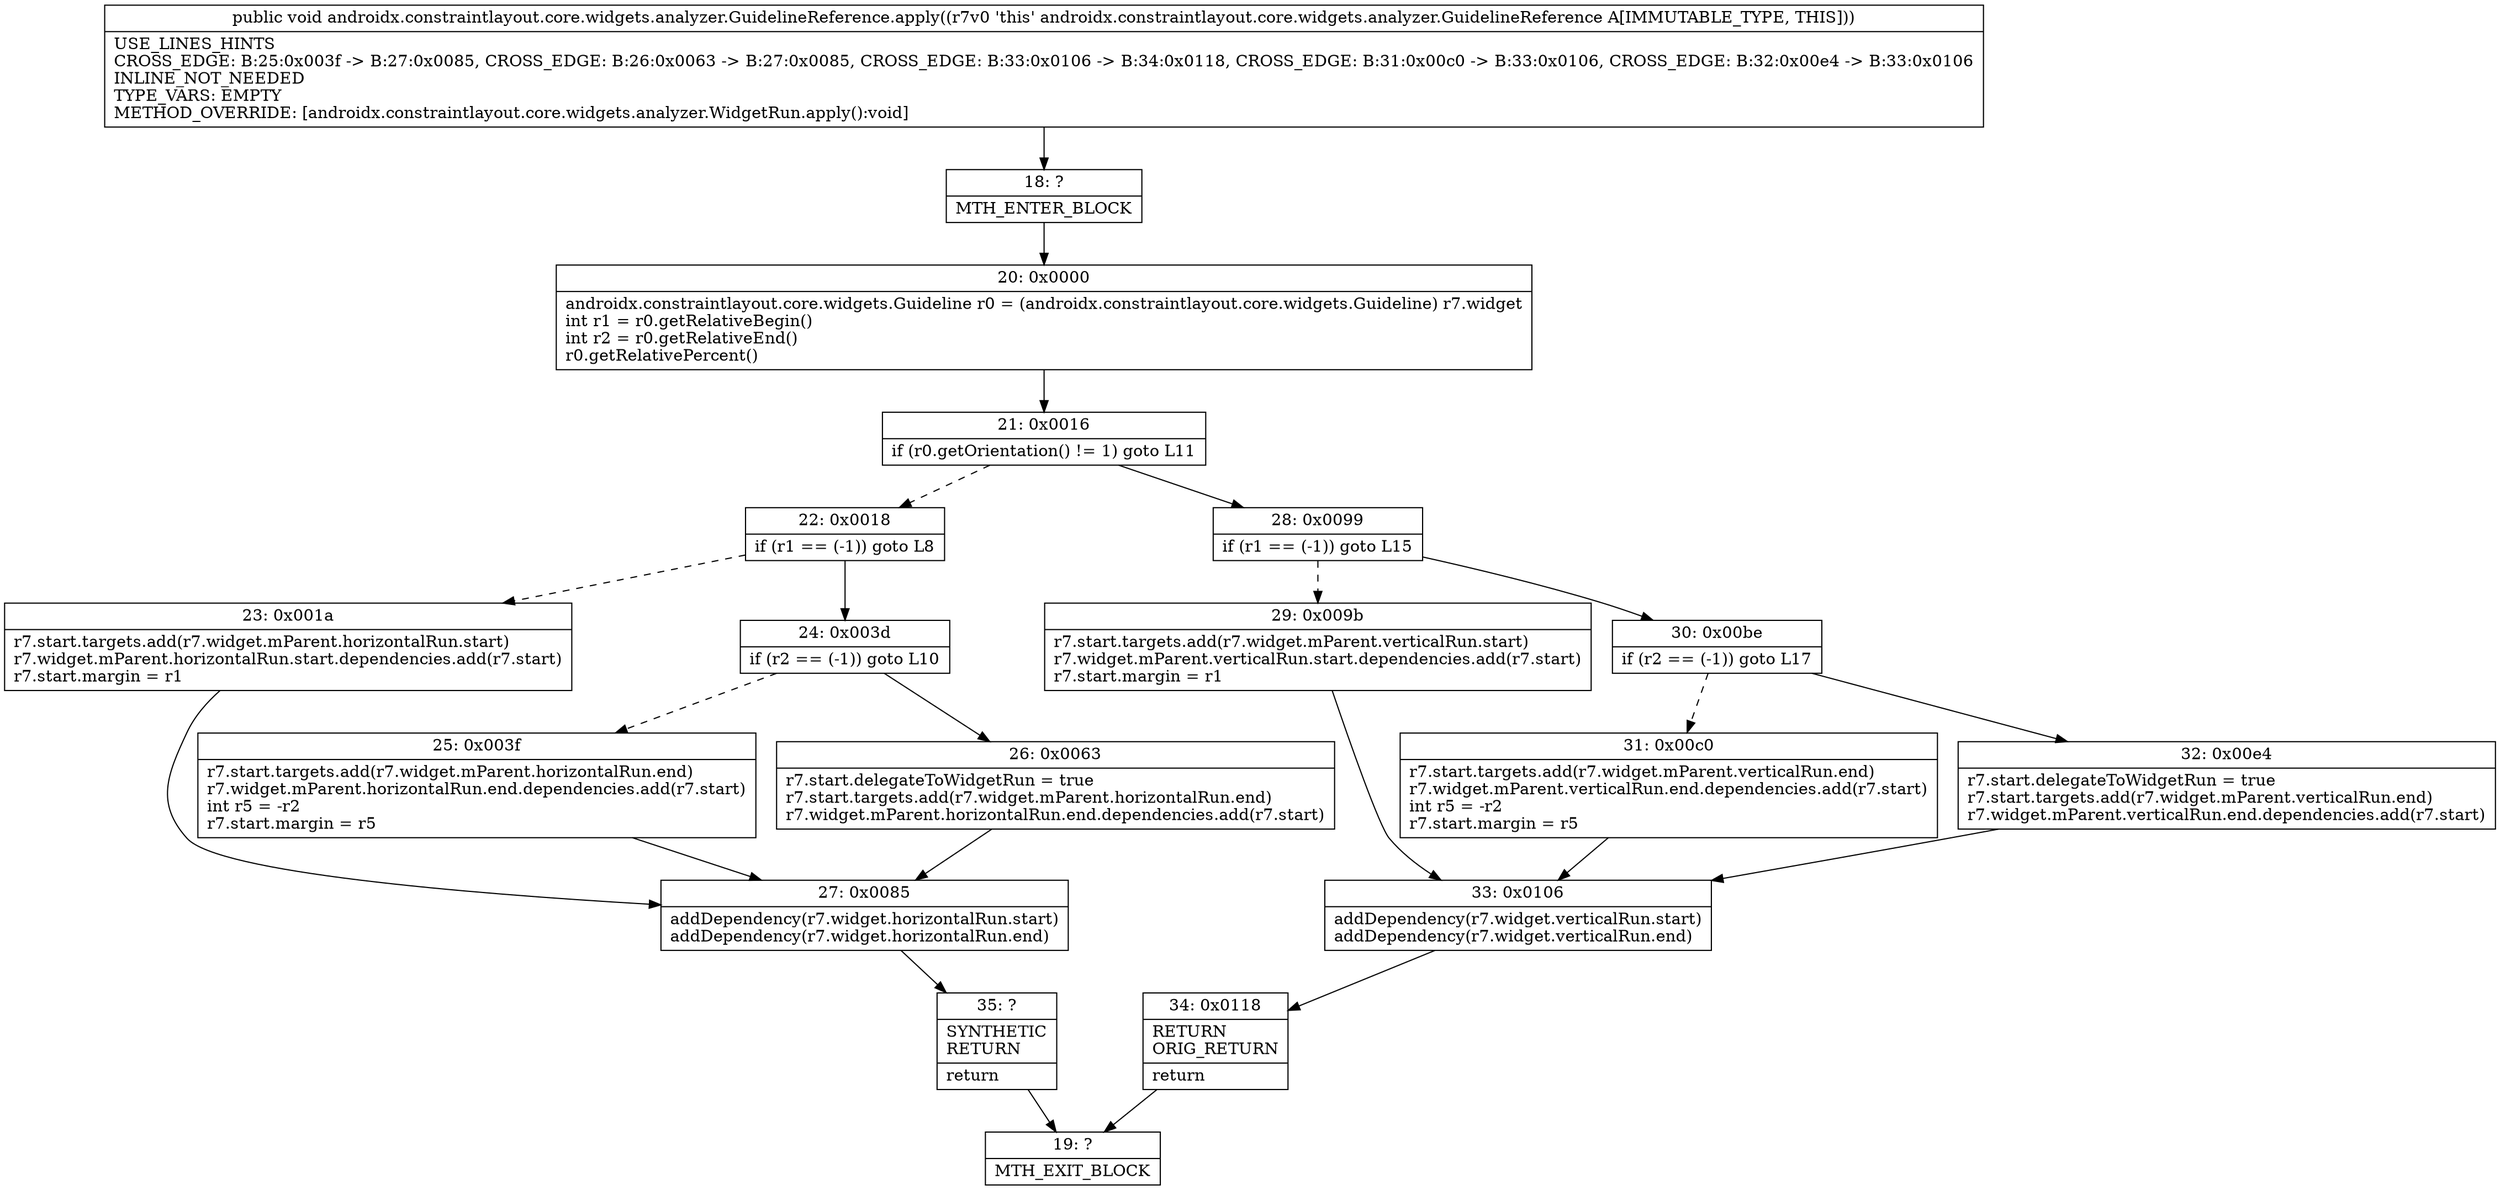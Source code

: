 digraph "CFG forandroidx.constraintlayout.core.widgets.analyzer.GuidelineReference.apply()V" {
Node_18 [shape=record,label="{18\:\ ?|MTH_ENTER_BLOCK\l}"];
Node_20 [shape=record,label="{20\:\ 0x0000|androidx.constraintlayout.core.widgets.Guideline r0 = (androidx.constraintlayout.core.widgets.Guideline) r7.widget\lint r1 = r0.getRelativeBegin()\lint r2 = r0.getRelativeEnd()\lr0.getRelativePercent()\l}"];
Node_21 [shape=record,label="{21\:\ 0x0016|if (r0.getOrientation() != 1) goto L11\l}"];
Node_22 [shape=record,label="{22\:\ 0x0018|if (r1 == (\-1)) goto L8\l}"];
Node_23 [shape=record,label="{23\:\ 0x001a|r7.start.targets.add(r7.widget.mParent.horizontalRun.start)\lr7.widget.mParent.horizontalRun.start.dependencies.add(r7.start)\lr7.start.margin = r1\l}"];
Node_27 [shape=record,label="{27\:\ 0x0085|addDependency(r7.widget.horizontalRun.start)\laddDependency(r7.widget.horizontalRun.end)\l}"];
Node_35 [shape=record,label="{35\:\ ?|SYNTHETIC\lRETURN\l|return\l}"];
Node_19 [shape=record,label="{19\:\ ?|MTH_EXIT_BLOCK\l}"];
Node_24 [shape=record,label="{24\:\ 0x003d|if (r2 == (\-1)) goto L10\l}"];
Node_25 [shape=record,label="{25\:\ 0x003f|r7.start.targets.add(r7.widget.mParent.horizontalRun.end)\lr7.widget.mParent.horizontalRun.end.dependencies.add(r7.start)\lint r5 = \-r2\lr7.start.margin = r5\l}"];
Node_26 [shape=record,label="{26\:\ 0x0063|r7.start.delegateToWidgetRun = true\lr7.start.targets.add(r7.widget.mParent.horizontalRun.end)\lr7.widget.mParent.horizontalRun.end.dependencies.add(r7.start)\l}"];
Node_28 [shape=record,label="{28\:\ 0x0099|if (r1 == (\-1)) goto L15\l}"];
Node_29 [shape=record,label="{29\:\ 0x009b|r7.start.targets.add(r7.widget.mParent.verticalRun.start)\lr7.widget.mParent.verticalRun.start.dependencies.add(r7.start)\lr7.start.margin = r1\l}"];
Node_33 [shape=record,label="{33\:\ 0x0106|addDependency(r7.widget.verticalRun.start)\laddDependency(r7.widget.verticalRun.end)\l}"];
Node_34 [shape=record,label="{34\:\ 0x0118|RETURN\lORIG_RETURN\l|return\l}"];
Node_30 [shape=record,label="{30\:\ 0x00be|if (r2 == (\-1)) goto L17\l}"];
Node_31 [shape=record,label="{31\:\ 0x00c0|r7.start.targets.add(r7.widget.mParent.verticalRun.end)\lr7.widget.mParent.verticalRun.end.dependencies.add(r7.start)\lint r5 = \-r2\lr7.start.margin = r5\l}"];
Node_32 [shape=record,label="{32\:\ 0x00e4|r7.start.delegateToWidgetRun = true\lr7.start.targets.add(r7.widget.mParent.verticalRun.end)\lr7.widget.mParent.verticalRun.end.dependencies.add(r7.start)\l}"];
MethodNode[shape=record,label="{public void androidx.constraintlayout.core.widgets.analyzer.GuidelineReference.apply((r7v0 'this' androidx.constraintlayout.core.widgets.analyzer.GuidelineReference A[IMMUTABLE_TYPE, THIS]))  | USE_LINES_HINTS\lCROSS_EDGE: B:25:0x003f \-\> B:27:0x0085, CROSS_EDGE: B:26:0x0063 \-\> B:27:0x0085, CROSS_EDGE: B:33:0x0106 \-\> B:34:0x0118, CROSS_EDGE: B:31:0x00c0 \-\> B:33:0x0106, CROSS_EDGE: B:32:0x00e4 \-\> B:33:0x0106\lINLINE_NOT_NEEDED\lTYPE_VARS: EMPTY\lMETHOD_OVERRIDE: [androidx.constraintlayout.core.widgets.analyzer.WidgetRun.apply():void]\l}"];
MethodNode -> Node_18;Node_18 -> Node_20;
Node_20 -> Node_21;
Node_21 -> Node_22[style=dashed];
Node_21 -> Node_28;
Node_22 -> Node_23[style=dashed];
Node_22 -> Node_24;
Node_23 -> Node_27;
Node_27 -> Node_35;
Node_35 -> Node_19;
Node_24 -> Node_25[style=dashed];
Node_24 -> Node_26;
Node_25 -> Node_27;
Node_26 -> Node_27;
Node_28 -> Node_29[style=dashed];
Node_28 -> Node_30;
Node_29 -> Node_33;
Node_33 -> Node_34;
Node_34 -> Node_19;
Node_30 -> Node_31[style=dashed];
Node_30 -> Node_32;
Node_31 -> Node_33;
Node_32 -> Node_33;
}

